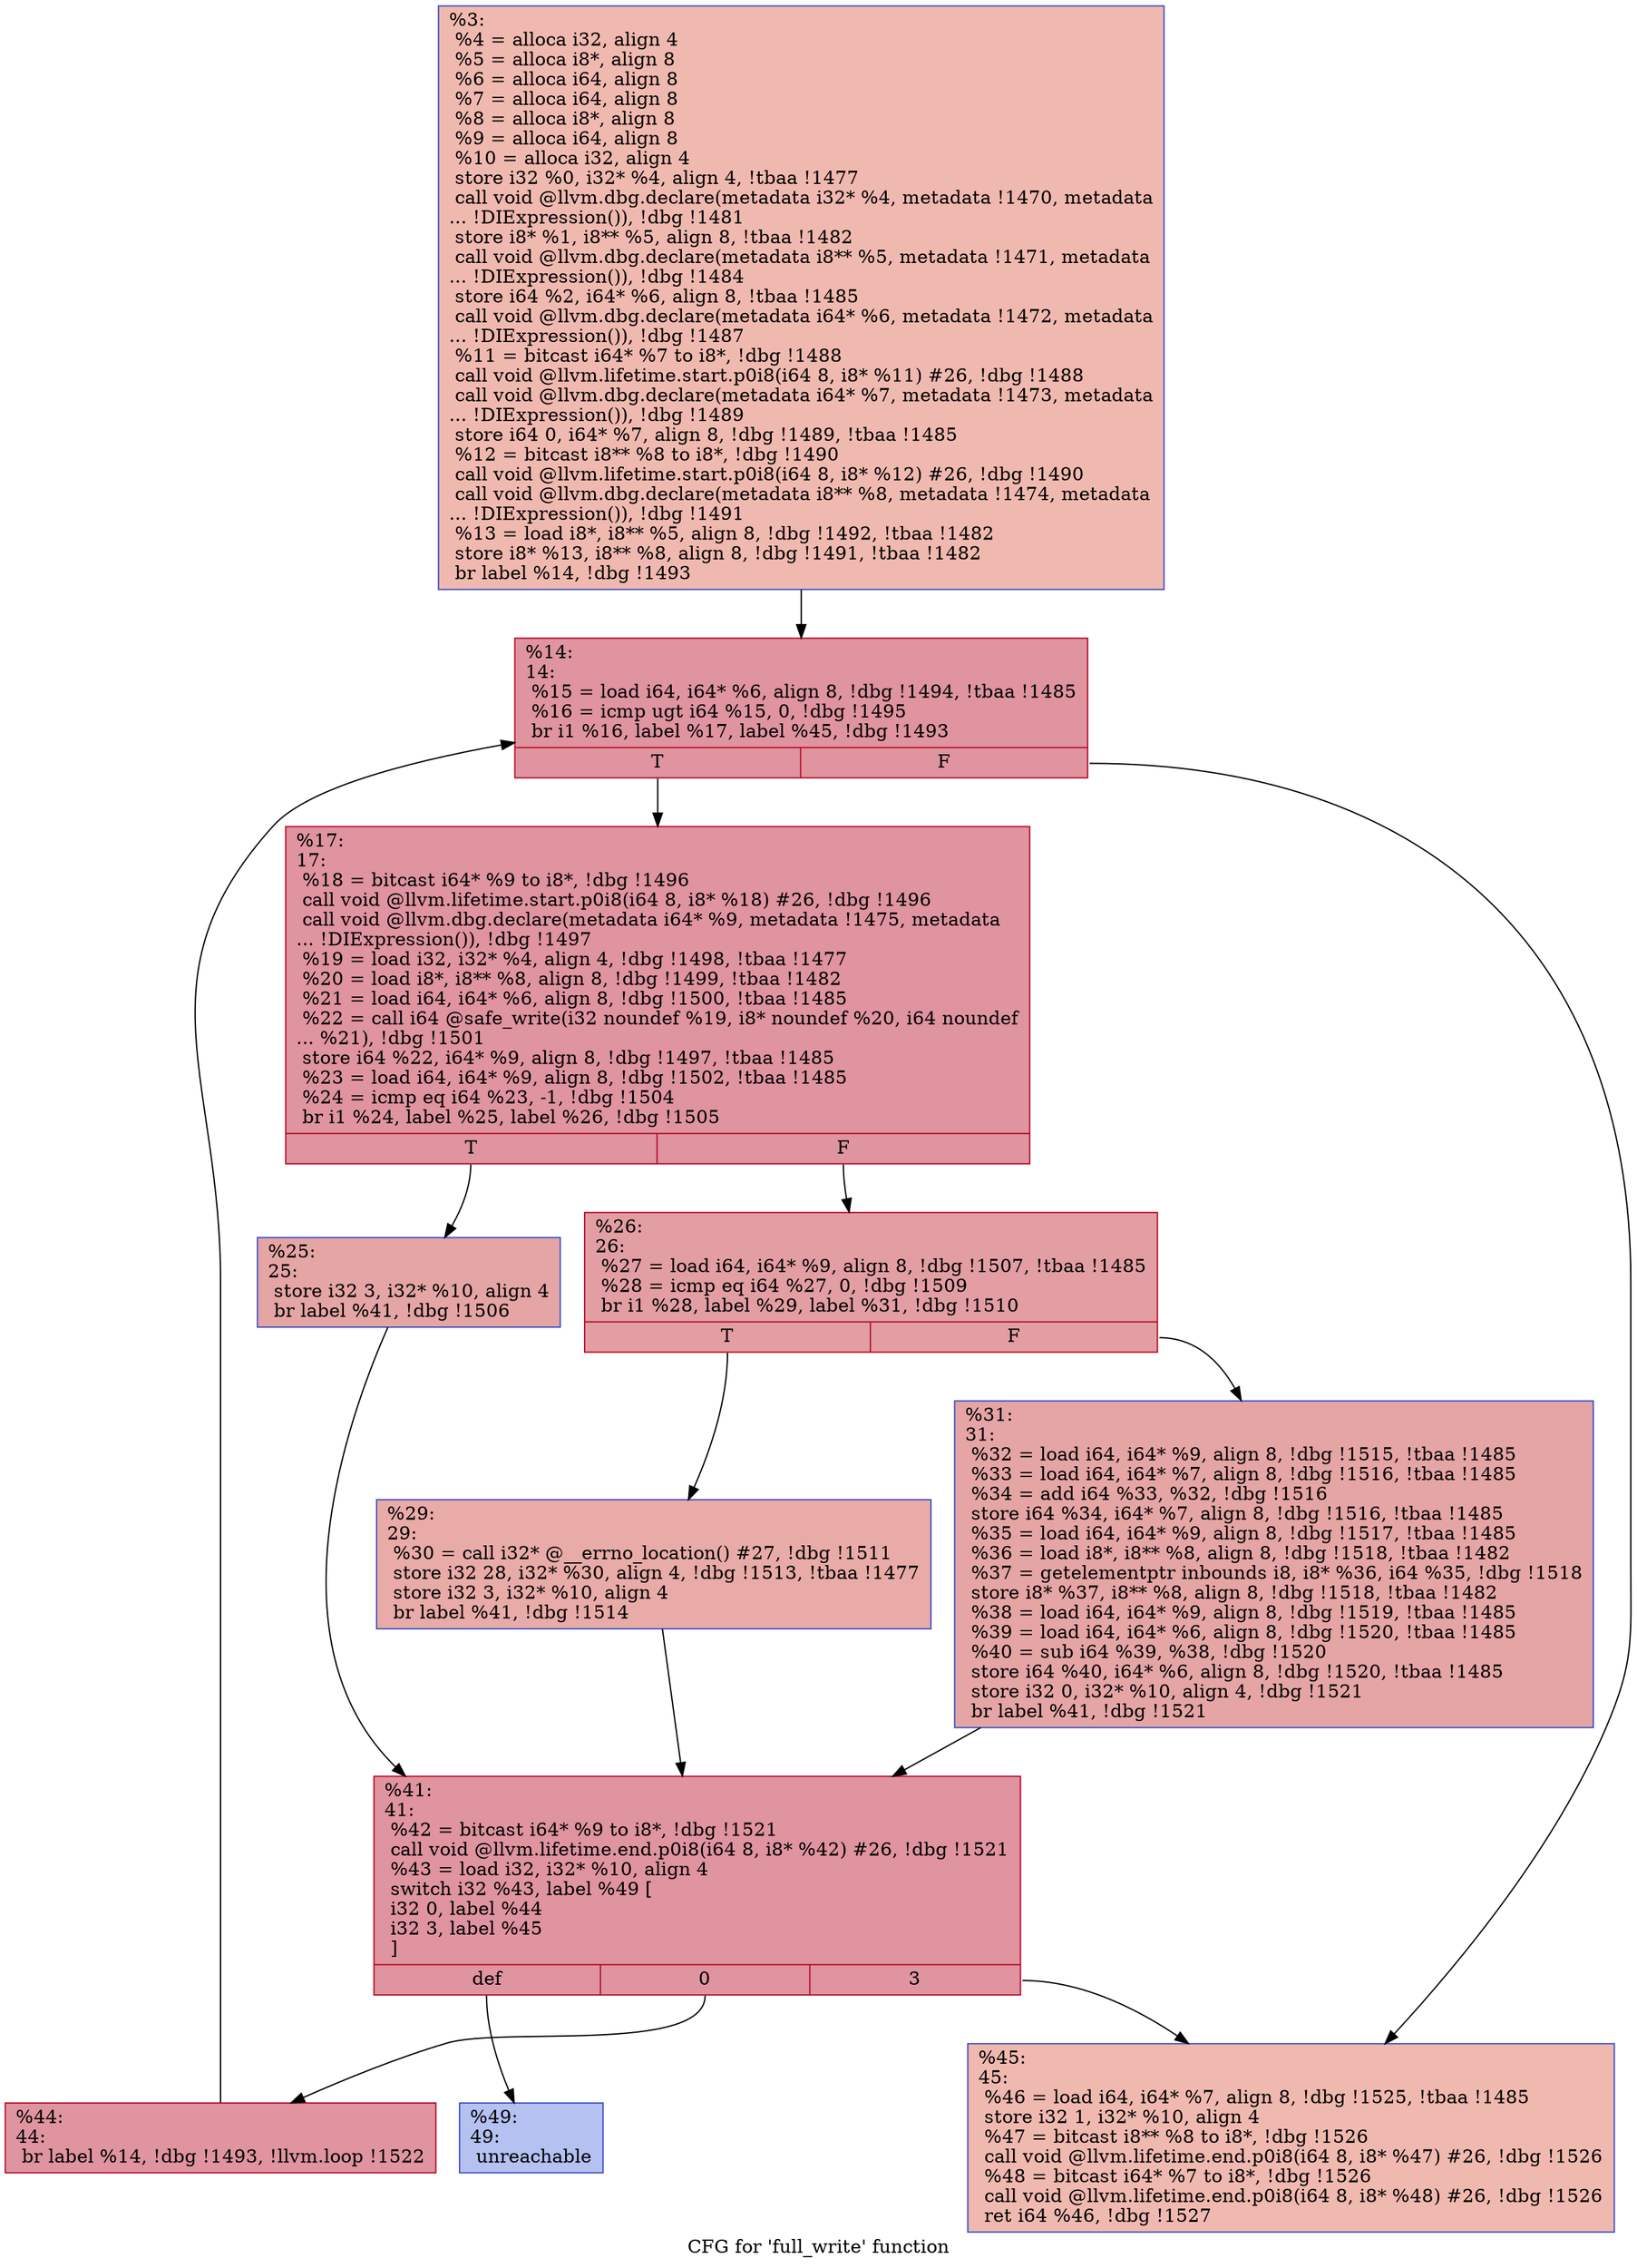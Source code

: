 digraph "CFG for 'full_write' function" {
	label="CFG for 'full_write' function";

	Node0xfdb4c0 [shape=record,color="#3d50c3ff", style=filled, fillcolor="#de614d70",label="{%3:\l  %4 = alloca i32, align 4\l  %5 = alloca i8*, align 8\l  %6 = alloca i64, align 8\l  %7 = alloca i64, align 8\l  %8 = alloca i8*, align 8\l  %9 = alloca i64, align 8\l  %10 = alloca i32, align 4\l  store i32 %0, i32* %4, align 4, !tbaa !1477\l  call void @llvm.dbg.declare(metadata i32* %4, metadata !1470, metadata\l... !DIExpression()), !dbg !1481\l  store i8* %1, i8** %5, align 8, !tbaa !1482\l  call void @llvm.dbg.declare(metadata i8** %5, metadata !1471, metadata\l... !DIExpression()), !dbg !1484\l  store i64 %2, i64* %6, align 8, !tbaa !1485\l  call void @llvm.dbg.declare(metadata i64* %6, metadata !1472, metadata\l... !DIExpression()), !dbg !1487\l  %11 = bitcast i64* %7 to i8*, !dbg !1488\l  call void @llvm.lifetime.start.p0i8(i64 8, i8* %11) #26, !dbg !1488\l  call void @llvm.dbg.declare(metadata i64* %7, metadata !1473, metadata\l... !DIExpression()), !dbg !1489\l  store i64 0, i64* %7, align 8, !dbg !1489, !tbaa !1485\l  %12 = bitcast i8** %8 to i8*, !dbg !1490\l  call void @llvm.lifetime.start.p0i8(i64 8, i8* %12) #26, !dbg !1490\l  call void @llvm.dbg.declare(metadata i8** %8, metadata !1474, metadata\l... !DIExpression()), !dbg !1491\l  %13 = load i8*, i8** %5, align 8, !dbg !1492, !tbaa !1482\l  store i8* %13, i8** %8, align 8, !dbg !1491, !tbaa !1482\l  br label %14, !dbg !1493\l}"];
	Node0xfdb4c0 -> Node0xfdb7e0;
	Node0xfdb7e0 [shape=record,color="#b70d28ff", style=filled, fillcolor="#b70d2870",label="{%14:\l14:                                               \l  %15 = load i64, i64* %6, align 8, !dbg !1494, !tbaa !1485\l  %16 = icmp ugt i64 %15, 0, !dbg !1495\l  br i1 %16, label %17, label %45, !dbg !1493\l|{<s0>T|<s1>F}}"];
	Node0xfdb7e0:s0 -> Node0xfdf890;
	Node0xfdb7e0:s1 -> Node0xfdfac0;
	Node0xfdf890 [shape=record,color="#b70d28ff", style=filled, fillcolor="#b70d2870",label="{%17:\l17:                                               \l  %18 = bitcast i64* %9 to i8*, !dbg !1496\l  call void @llvm.lifetime.start.p0i8(i64 8, i8* %18) #26, !dbg !1496\l  call void @llvm.dbg.declare(metadata i64* %9, metadata !1475, metadata\l... !DIExpression()), !dbg !1497\l  %19 = load i32, i32* %4, align 4, !dbg !1498, !tbaa !1477\l  %20 = load i8*, i8** %8, align 8, !dbg !1499, !tbaa !1482\l  %21 = load i64, i64* %6, align 8, !dbg !1500, !tbaa !1485\l  %22 = call i64 @safe_write(i32 noundef %19, i8* noundef %20, i64 noundef\l... %21), !dbg !1501\l  store i64 %22, i64* %9, align 8, !dbg !1497, !tbaa !1485\l  %23 = load i64, i64* %9, align 8, !dbg !1502, !tbaa !1485\l  %24 = icmp eq i64 %23, -1, !dbg !1504\l  br i1 %24, label %25, label %26, !dbg !1505\l|{<s0>T|<s1>F}}"];
	Node0xfdf890:s0 -> Node0xfdf8e0;
	Node0xfdf890:s1 -> Node0xfdf930;
	Node0xfdf8e0 [shape=record,color="#3d50c3ff", style=filled, fillcolor="#c5333470",label="{%25:\l25:                                               \l  store i32 3, i32* %10, align 4\l  br label %41, !dbg !1506\l}"];
	Node0xfdf8e0 -> Node0xfdfa20;
	Node0xfdf930 [shape=record,color="#b70d28ff", style=filled, fillcolor="#be242e70",label="{%26:\l26:                                               \l  %27 = load i64, i64* %9, align 8, !dbg !1507, !tbaa !1485\l  %28 = icmp eq i64 %27, 0, !dbg !1509\l  br i1 %28, label %29, label %31, !dbg !1510\l|{<s0>T|<s1>F}}"];
	Node0xfdf930:s0 -> Node0xfdf980;
	Node0xfdf930:s1 -> Node0xfdf9d0;
	Node0xfdf980 [shape=record,color="#3d50c3ff", style=filled, fillcolor="#cc403a70",label="{%29:\l29:                                               \l  %30 = call i32* @__errno_location() #27, !dbg !1511\l  store i32 28, i32* %30, align 4, !dbg !1513, !tbaa !1477\l  store i32 3, i32* %10, align 4\l  br label %41, !dbg !1514\l}"];
	Node0xfdf980 -> Node0xfdfa20;
	Node0xfdf9d0 [shape=record,color="#3d50c3ff", style=filled, fillcolor="#c5333470",label="{%31:\l31:                                               \l  %32 = load i64, i64* %9, align 8, !dbg !1515, !tbaa !1485\l  %33 = load i64, i64* %7, align 8, !dbg !1516, !tbaa !1485\l  %34 = add i64 %33, %32, !dbg !1516\l  store i64 %34, i64* %7, align 8, !dbg !1516, !tbaa !1485\l  %35 = load i64, i64* %9, align 8, !dbg !1517, !tbaa !1485\l  %36 = load i8*, i8** %8, align 8, !dbg !1518, !tbaa !1482\l  %37 = getelementptr inbounds i8, i8* %36, i64 %35, !dbg !1518\l  store i8* %37, i8** %8, align 8, !dbg !1518, !tbaa !1482\l  %38 = load i64, i64* %9, align 8, !dbg !1519, !tbaa !1485\l  %39 = load i64, i64* %6, align 8, !dbg !1520, !tbaa !1485\l  %40 = sub i64 %39, %38, !dbg !1520\l  store i64 %40, i64* %6, align 8, !dbg !1520, !tbaa !1485\l  store i32 0, i32* %10, align 4, !dbg !1521\l  br label %41, !dbg !1521\l}"];
	Node0xfdf9d0 -> Node0xfdfa20;
	Node0xfdfa20 [shape=record,color="#b70d28ff", style=filled, fillcolor="#b70d2870",label="{%41:\l41:                                               \l  %42 = bitcast i64* %9 to i8*, !dbg !1521\l  call void @llvm.lifetime.end.p0i8(i64 8, i8* %42) #26, !dbg !1521\l  %43 = load i32, i32* %10, align 4\l  switch i32 %43, label %49 [\l    i32 0, label %44\l    i32 3, label %45\l  ]\l|{<s0>def|<s1>0|<s2>3}}"];
	Node0xfdfa20:s0 -> Node0xfdfb10;
	Node0xfdfa20:s1 -> Node0xfdfa70;
	Node0xfdfa20:s2 -> Node0xfdfac0;
	Node0xfdfa70 [shape=record,color="#b70d28ff", style=filled, fillcolor="#b70d2870",label="{%44:\l44:                                               \l  br label %14, !dbg !1493, !llvm.loop !1522\l}"];
	Node0xfdfa70 -> Node0xfdb7e0;
	Node0xfdfac0 [shape=record,color="#3d50c3ff", style=filled, fillcolor="#de614d70",label="{%45:\l45:                                               \l  %46 = load i64, i64* %7, align 8, !dbg !1525, !tbaa !1485\l  store i32 1, i32* %10, align 4\l  %47 = bitcast i8** %8 to i8*, !dbg !1526\l  call void @llvm.lifetime.end.p0i8(i64 8, i8* %47) #26, !dbg !1526\l  %48 = bitcast i64* %7 to i8*, !dbg !1526\l  call void @llvm.lifetime.end.p0i8(i64 8, i8* %48) #26, !dbg !1526\l  ret i64 %46, !dbg !1527\l}"];
	Node0xfdfb10 [shape=record,color="#3d50c3ff", style=filled, fillcolor="#5572df70",label="{%49:\l49:                                               \l  unreachable\l}"];
}
